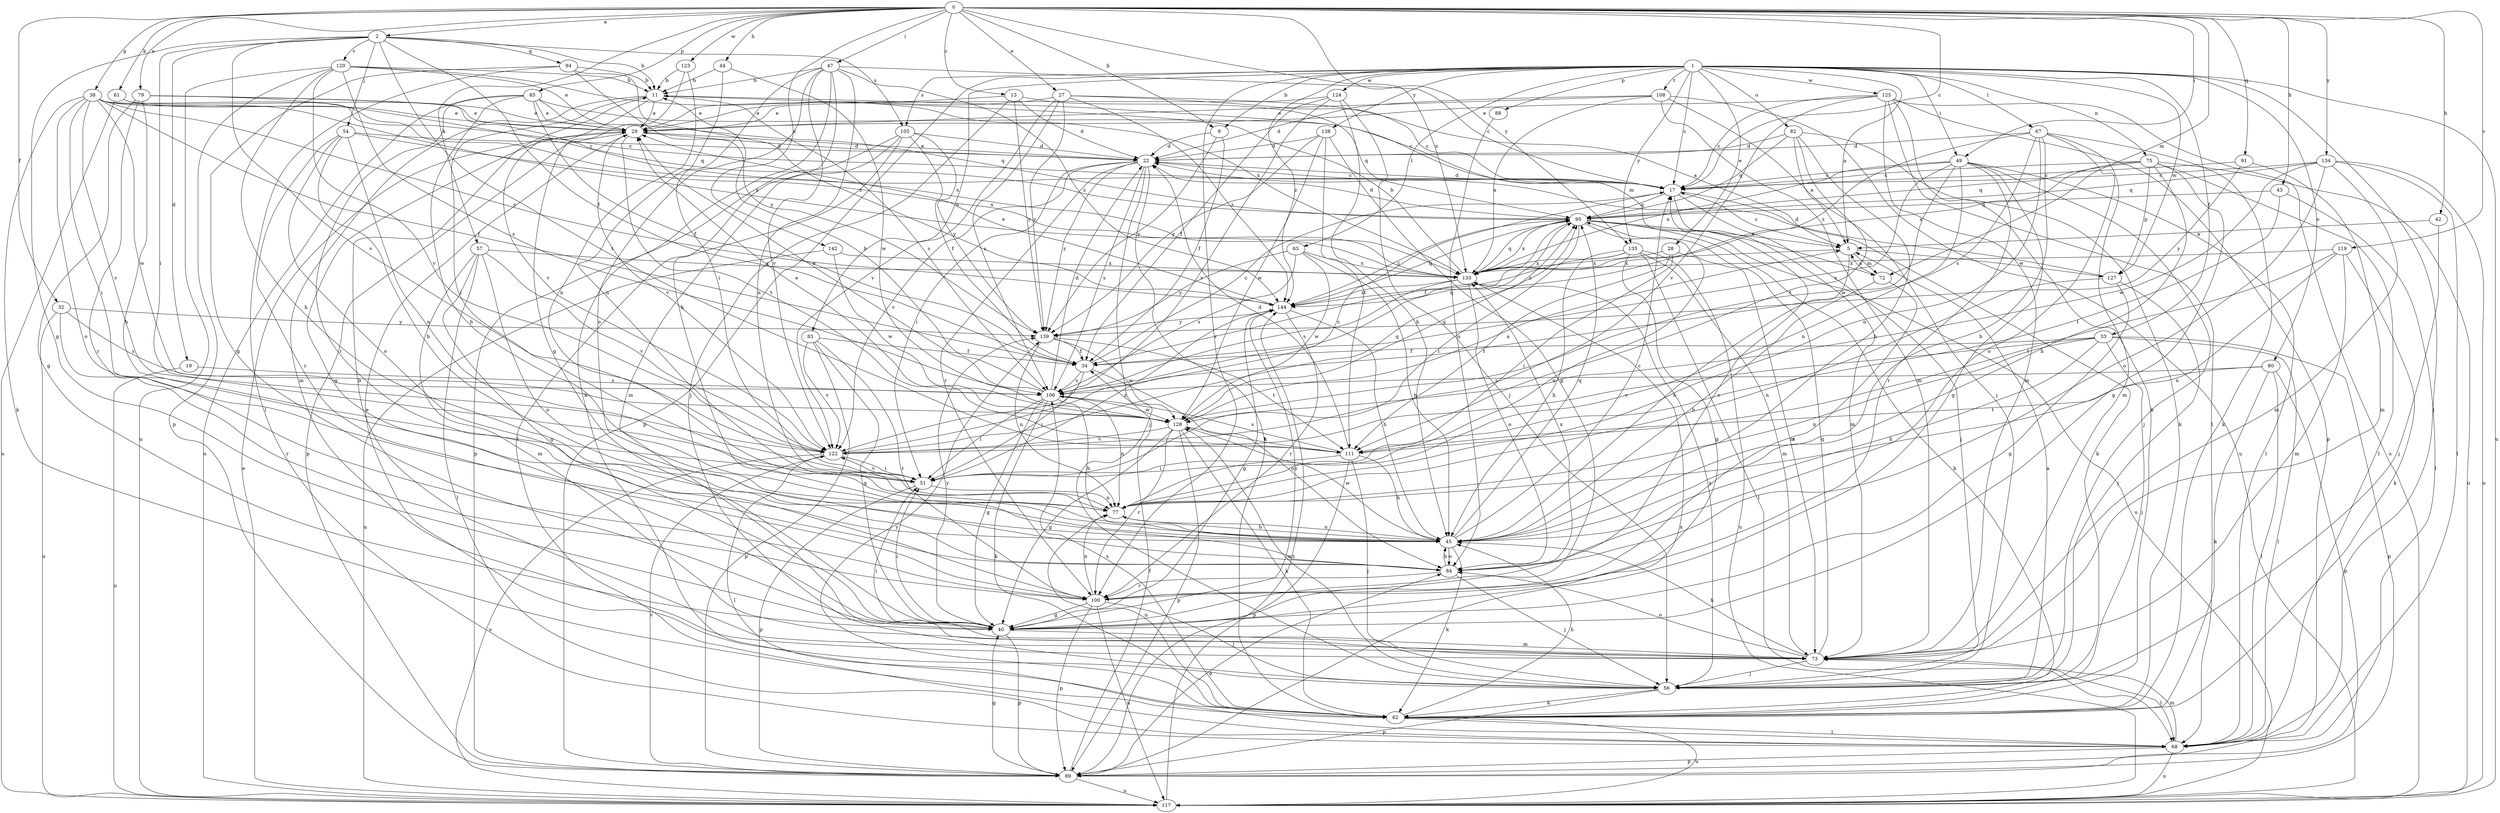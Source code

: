 strict digraph  {
0;
1;
2;
5;
9;
11;
13;
17;
19;
22;
27;
28;
29;
32;
33;
34;
38;
40;
42;
43;
44;
45;
47;
49;
51;
54;
56;
57;
61;
62;
63;
67;
68;
72;
73;
75;
77;
79;
80;
82;
83;
84;
85;
88;
89;
91;
94;
95;
100;
105;
106;
108;
111;
117;
119;
120;
122;
123;
124;
125;
127;
128;
133;
134;
135;
138;
139;
142;
144;
0 -> 2  [label=a];
0 -> 9  [label=b];
0 -> 13  [label=c];
0 -> 17  [label=c];
0 -> 27  [label=e];
0 -> 32  [label=f];
0 -> 38  [label=g];
0 -> 42  [label=h];
0 -> 43  [label=h];
0 -> 44  [label=h];
0 -> 47  [label=i];
0 -> 49  [label=i];
0 -> 57  [label=k];
0 -> 61  [label=k];
0 -> 72  [label=m];
0 -> 79  [label=o];
0 -> 85  [label=p];
0 -> 91  [label=q];
0 -> 119  [label=v];
0 -> 123  [label=w];
0 -> 133  [label=x];
0 -> 134  [label=y];
0 -> 135  [label=y];
0 -> 142  [label=z];
1 -> 5  [label=a];
1 -> 9  [label=b];
1 -> 17  [label=c];
1 -> 28  [label=e];
1 -> 33  [label=f];
1 -> 49  [label=i];
1 -> 63  [label=l];
1 -> 67  [label=l];
1 -> 68  [label=l];
1 -> 75  [label=n];
1 -> 80  [label=o];
1 -> 82  [label=o];
1 -> 83  [label=o];
1 -> 88  [label=p];
1 -> 89  [label=p];
1 -> 100  [label=r];
1 -> 105  [label=s];
1 -> 108  [label=t];
1 -> 117  [label=u];
1 -> 124  [label=w];
1 -> 125  [label=w];
1 -> 127  [label=w];
1 -> 135  [label=y];
1 -> 138  [label=y];
1 -> 144  [label=z];
2 -> 11  [label=b];
2 -> 19  [label=d];
2 -> 34  [label=f];
2 -> 40  [label=g];
2 -> 51  [label=i];
2 -> 54  [label=j];
2 -> 94  [label=q];
2 -> 105  [label=s];
2 -> 111  [label=t];
2 -> 120  [label=v];
2 -> 122  [label=v];
5 -> 17  [label=c];
5 -> 45  [label=h];
5 -> 72  [label=m];
5 -> 127  [label=w];
5 -> 133  [label=x];
9 -> 22  [label=d];
9 -> 34  [label=f];
9 -> 139  [label=y];
11 -> 29  [label=e];
11 -> 51  [label=i];
11 -> 72  [label=m];
11 -> 73  [label=m];
11 -> 106  [label=s];
11 -> 122  [label=v];
13 -> 22  [label=d];
13 -> 29  [label=e];
13 -> 56  [label=j];
13 -> 95  [label=q];
13 -> 139  [label=y];
17 -> 22  [label=d];
17 -> 56  [label=j];
17 -> 62  [label=k];
17 -> 73  [label=m];
17 -> 95  [label=q];
19 -> 106  [label=s];
19 -> 117  [label=u];
22 -> 17  [label=c];
22 -> 29  [label=e];
22 -> 51  [label=i];
22 -> 56  [label=j];
22 -> 62  [label=k];
22 -> 100  [label=r];
22 -> 106  [label=s];
22 -> 122  [label=v];
22 -> 139  [label=y];
27 -> 5  [label=a];
27 -> 17  [label=c];
27 -> 29  [label=e];
27 -> 106  [label=s];
27 -> 122  [label=v];
27 -> 139  [label=y];
27 -> 144  [label=z];
28 -> 51  [label=i];
28 -> 77  [label=n];
28 -> 111  [label=t];
28 -> 133  [label=x];
29 -> 22  [label=d];
29 -> 40  [label=g];
29 -> 89  [label=p];
29 -> 111  [label=t];
29 -> 122  [label=v];
32 -> 100  [label=r];
32 -> 106  [label=s];
32 -> 117  [label=u];
32 -> 139  [label=y];
33 -> 34  [label=f];
33 -> 45  [label=h];
33 -> 56  [label=j];
33 -> 68  [label=l];
33 -> 77  [label=n];
33 -> 89  [label=p];
33 -> 122  [label=v];
34 -> 17  [label=c];
34 -> 51  [label=i];
34 -> 84  [label=o];
34 -> 95  [label=q];
34 -> 106  [label=s];
38 -> 17  [label=c];
38 -> 29  [label=e];
38 -> 34  [label=f];
38 -> 51  [label=i];
38 -> 62  [label=k];
38 -> 84  [label=o];
38 -> 122  [label=v];
38 -> 128  [label=w];
38 -> 133  [label=x];
38 -> 144  [label=z];
40 -> 51  [label=i];
40 -> 73  [label=m];
40 -> 89  [label=p];
40 -> 139  [label=y];
40 -> 144  [label=z];
42 -> 5  [label=a];
42 -> 56  [label=j];
43 -> 68  [label=l];
43 -> 95  [label=q];
43 -> 111  [label=t];
44 -> 11  [label=b];
44 -> 77  [label=n];
44 -> 128  [label=w];
45 -> 17  [label=c];
45 -> 62  [label=k];
45 -> 77  [label=n];
45 -> 84  [label=o];
45 -> 95  [label=q];
45 -> 128  [label=w];
47 -> 11  [label=b];
47 -> 17  [label=c];
47 -> 45  [label=h];
47 -> 51  [label=i];
47 -> 62  [label=k];
47 -> 77  [label=n];
47 -> 84  [label=o];
47 -> 122  [label=v];
47 -> 144  [label=z];
49 -> 17  [label=c];
49 -> 40  [label=g];
49 -> 56  [label=j];
49 -> 68  [label=l];
49 -> 77  [label=n];
49 -> 100  [label=r];
49 -> 106  [label=s];
49 -> 128  [label=w];
49 -> 133  [label=x];
51 -> 77  [label=n];
51 -> 89  [label=p];
51 -> 122  [label=v];
51 -> 144  [label=z];
54 -> 22  [label=d];
54 -> 45  [label=h];
54 -> 77  [label=n];
54 -> 84  [label=o];
54 -> 100  [label=r];
54 -> 133  [label=x];
56 -> 5  [label=a];
56 -> 29  [label=e];
56 -> 62  [label=k];
56 -> 89  [label=p];
56 -> 128  [label=w];
56 -> 133  [label=x];
57 -> 40  [label=g];
57 -> 68  [label=l];
57 -> 73  [label=m];
57 -> 84  [label=o];
57 -> 122  [label=v];
57 -> 133  [label=x];
61 -> 17  [label=c];
61 -> 29  [label=e];
61 -> 117  [label=u];
62 -> 45  [label=h];
62 -> 68  [label=l];
62 -> 77  [label=n];
62 -> 106  [label=s];
62 -> 117  [label=u];
62 -> 139  [label=y];
63 -> 45  [label=h];
63 -> 106  [label=s];
63 -> 128  [label=w];
63 -> 133  [label=x];
63 -> 139  [label=y];
67 -> 22  [label=d];
67 -> 45  [label=h];
67 -> 62  [label=k];
67 -> 73  [label=m];
67 -> 77  [label=n];
67 -> 84  [label=o];
67 -> 106  [label=s];
67 -> 144  [label=z];
68 -> 73  [label=m];
68 -> 89  [label=p];
68 -> 117  [label=u];
72 -> 5  [label=a];
72 -> 45  [label=h];
72 -> 100  [label=r];
73 -> 11  [label=b];
73 -> 45  [label=h];
73 -> 51  [label=i];
73 -> 56  [label=j];
73 -> 68  [label=l];
73 -> 84  [label=o];
73 -> 95  [label=q];
75 -> 17  [label=c];
75 -> 40  [label=g];
75 -> 45  [label=h];
75 -> 68  [label=l];
75 -> 95  [label=q];
75 -> 117  [label=u];
75 -> 133  [label=x];
75 -> 127  [label=p];
77 -> 45  [label=h];
79 -> 29  [label=e];
79 -> 40  [label=g];
79 -> 45  [label=h];
79 -> 95  [label=q];
79 -> 100  [label=r];
79 -> 133  [label=x];
80 -> 62  [label=k];
80 -> 68  [label=l];
80 -> 89  [label=p];
80 -> 106  [label=s];
80 -> 111  [label=t];
82 -> 5  [label=a];
82 -> 22  [label=d];
82 -> 45  [label=h];
82 -> 62  [label=k];
82 -> 95  [label=q];
82 -> 111  [label=t];
83 -> 34  [label=f];
83 -> 40  [label=g];
83 -> 89  [label=p];
83 -> 100  [label=r];
83 -> 122  [label=v];
84 -> 45  [label=h];
84 -> 56  [label=j];
84 -> 100  [label=r];
84 -> 133  [label=x];
85 -> 17  [label=c];
85 -> 29  [label=e];
85 -> 34  [label=f];
85 -> 45  [label=h];
85 -> 95  [label=q];
85 -> 100  [label=r];
85 -> 117  [label=u];
88 -> 84  [label=o];
89 -> 34  [label=f];
89 -> 40  [label=g];
89 -> 84  [label=o];
89 -> 117  [label=u];
89 -> 122  [label=v];
89 -> 133  [label=x];
91 -> 17  [label=c];
91 -> 73  [label=m];
91 -> 139  [label=y];
94 -> 11  [label=b];
94 -> 40  [label=g];
94 -> 68  [label=l];
94 -> 139  [label=y];
94 -> 144  [label=z];
95 -> 5  [label=a];
95 -> 22  [label=d];
95 -> 34  [label=f];
95 -> 51  [label=i];
95 -> 62  [label=k];
95 -> 73  [label=m];
95 -> 117  [label=u];
95 -> 133  [label=x];
95 -> 144  [label=z];
100 -> 17  [label=c];
100 -> 40  [label=g];
100 -> 56  [label=j];
100 -> 77  [label=n];
100 -> 89  [label=p];
100 -> 117  [label=u];
105 -> 22  [label=d];
105 -> 34  [label=f];
105 -> 68  [label=l];
105 -> 73  [label=m];
105 -> 89  [label=p];
105 -> 139  [label=y];
106 -> 11  [label=b];
106 -> 22  [label=d];
106 -> 29  [label=e];
106 -> 40  [label=g];
106 -> 45  [label=h];
106 -> 51  [label=i];
106 -> 62  [label=k];
106 -> 77  [label=n];
106 -> 128  [label=w];
108 -> 22  [label=d];
108 -> 29  [label=e];
108 -> 56  [label=j];
108 -> 73  [label=m];
108 -> 117  [label=u];
108 -> 133  [label=x];
111 -> 22  [label=d];
111 -> 45  [label=h];
111 -> 51  [label=i];
111 -> 56  [label=j];
111 -> 89  [label=p];
111 -> 106  [label=s];
117 -> 29  [label=e];
117 -> 144  [label=z];
119 -> 62  [label=k];
119 -> 73  [label=m];
119 -> 77  [label=n];
119 -> 111  [label=t];
119 -> 133  [label=x];
120 -> 11  [label=b];
120 -> 29  [label=e];
120 -> 45  [label=h];
120 -> 89  [label=p];
120 -> 106  [label=s];
120 -> 117  [label=u];
120 -> 122  [label=v];
120 -> 133  [label=x];
122 -> 17  [label=c];
122 -> 51  [label=i];
122 -> 68  [label=l];
122 -> 95  [label=q];
122 -> 117  [label=u];
123 -> 11  [label=b];
123 -> 40  [label=g];
123 -> 77  [label=n];
124 -> 29  [label=e];
124 -> 34  [label=f];
124 -> 45  [label=h];
124 -> 56  [label=j];
124 -> 122  [label=v];
125 -> 17  [label=c];
125 -> 29  [label=e];
125 -> 62  [label=k];
125 -> 68  [label=l];
125 -> 73  [label=m];
125 -> 89  [label=p];
125 -> 117  [label=u];
125 -> 122  [label=v];
127 -> 22  [label=d];
127 -> 40  [label=g];
127 -> 56  [label=j];
127 -> 77  [label=n];
128 -> 5  [label=a];
128 -> 29  [label=e];
128 -> 40  [label=g];
128 -> 62  [label=k];
128 -> 89  [label=p];
128 -> 95  [label=q];
128 -> 100  [label=r];
128 -> 111  [label=t];
128 -> 122  [label=v];
133 -> 11  [label=b];
133 -> 84  [label=o];
133 -> 95  [label=q];
133 -> 106  [label=s];
133 -> 144  [label=z];
134 -> 17  [label=c];
134 -> 68  [label=l];
134 -> 73  [label=m];
134 -> 84  [label=o];
134 -> 95  [label=q];
134 -> 117  [label=u];
134 -> 128  [label=w];
135 -> 40  [label=g];
135 -> 45  [label=h];
135 -> 68  [label=l];
135 -> 73  [label=m];
135 -> 117  [label=u];
135 -> 133  [label=x];
135 -> 144  [label=z];
138 -> 22  [label=d];
138 -> 40  [label=g];
138 -> 111  [label=t];
138 -> 128  [label=w];
138 -> 139  [label=y];
139 -> 34  [label=f];
139 -> 77  [label=n];
139 -> 111  [label=t];
139 -> 128  [label=w];
142 -> 117  [label=u];
142 -> 128  [label=w];
142 -> 133  [label=x];
144 -> 29  [label=e];
144 -> 40  [label=g];
144 -> 45  [label=h];
144 -> 95  [label=q];
144 -> 100  [label=r];
144 -> 139  [label=y];
}
